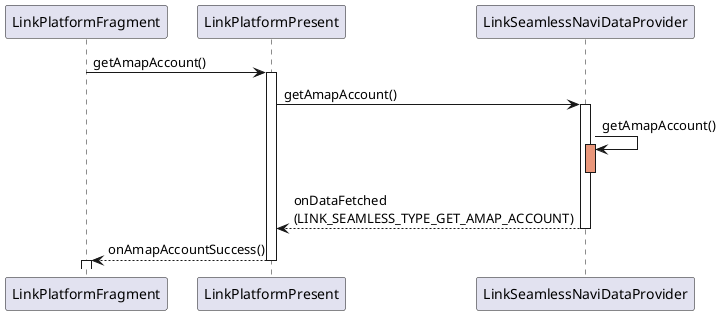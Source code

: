 # bindAmap onSuccess之后的流程onBindAmapSuccess(true)
@startuml
LinkPlatformFragment  -> LinkPlatformPresent: getAmapAccount()
activate LinkPlatformPresent
LinkPlatformPresent -> LinkSeamlessNaviDataProvider: getAmapAccount()
activate LinkSeamlessNaviDataProvider
LinkSeamlessNaviDataProvider -> LinkSeamlessNaviDataProvider: getAmapAccount()
activate LinkSeamlessNaviDataProvider #DarkSalmon
deactivate LinkSeamlessNaviDataProvider
LinkPlatformPresent <-- LinkSeamlessNaviDataProvider: onDataFetched\n(LINK_SEAMLESS_TYPE_GET_AMAP_ACCOUNT)
deactivate LinkSeamlessNaviDataProvider
LinkPlatformFragment <-- LinkPlatformPresent: onAmapAccountSuccess()
deactivate LinkPlatformPresent
activate LinkPlatformFragment

@enduml
